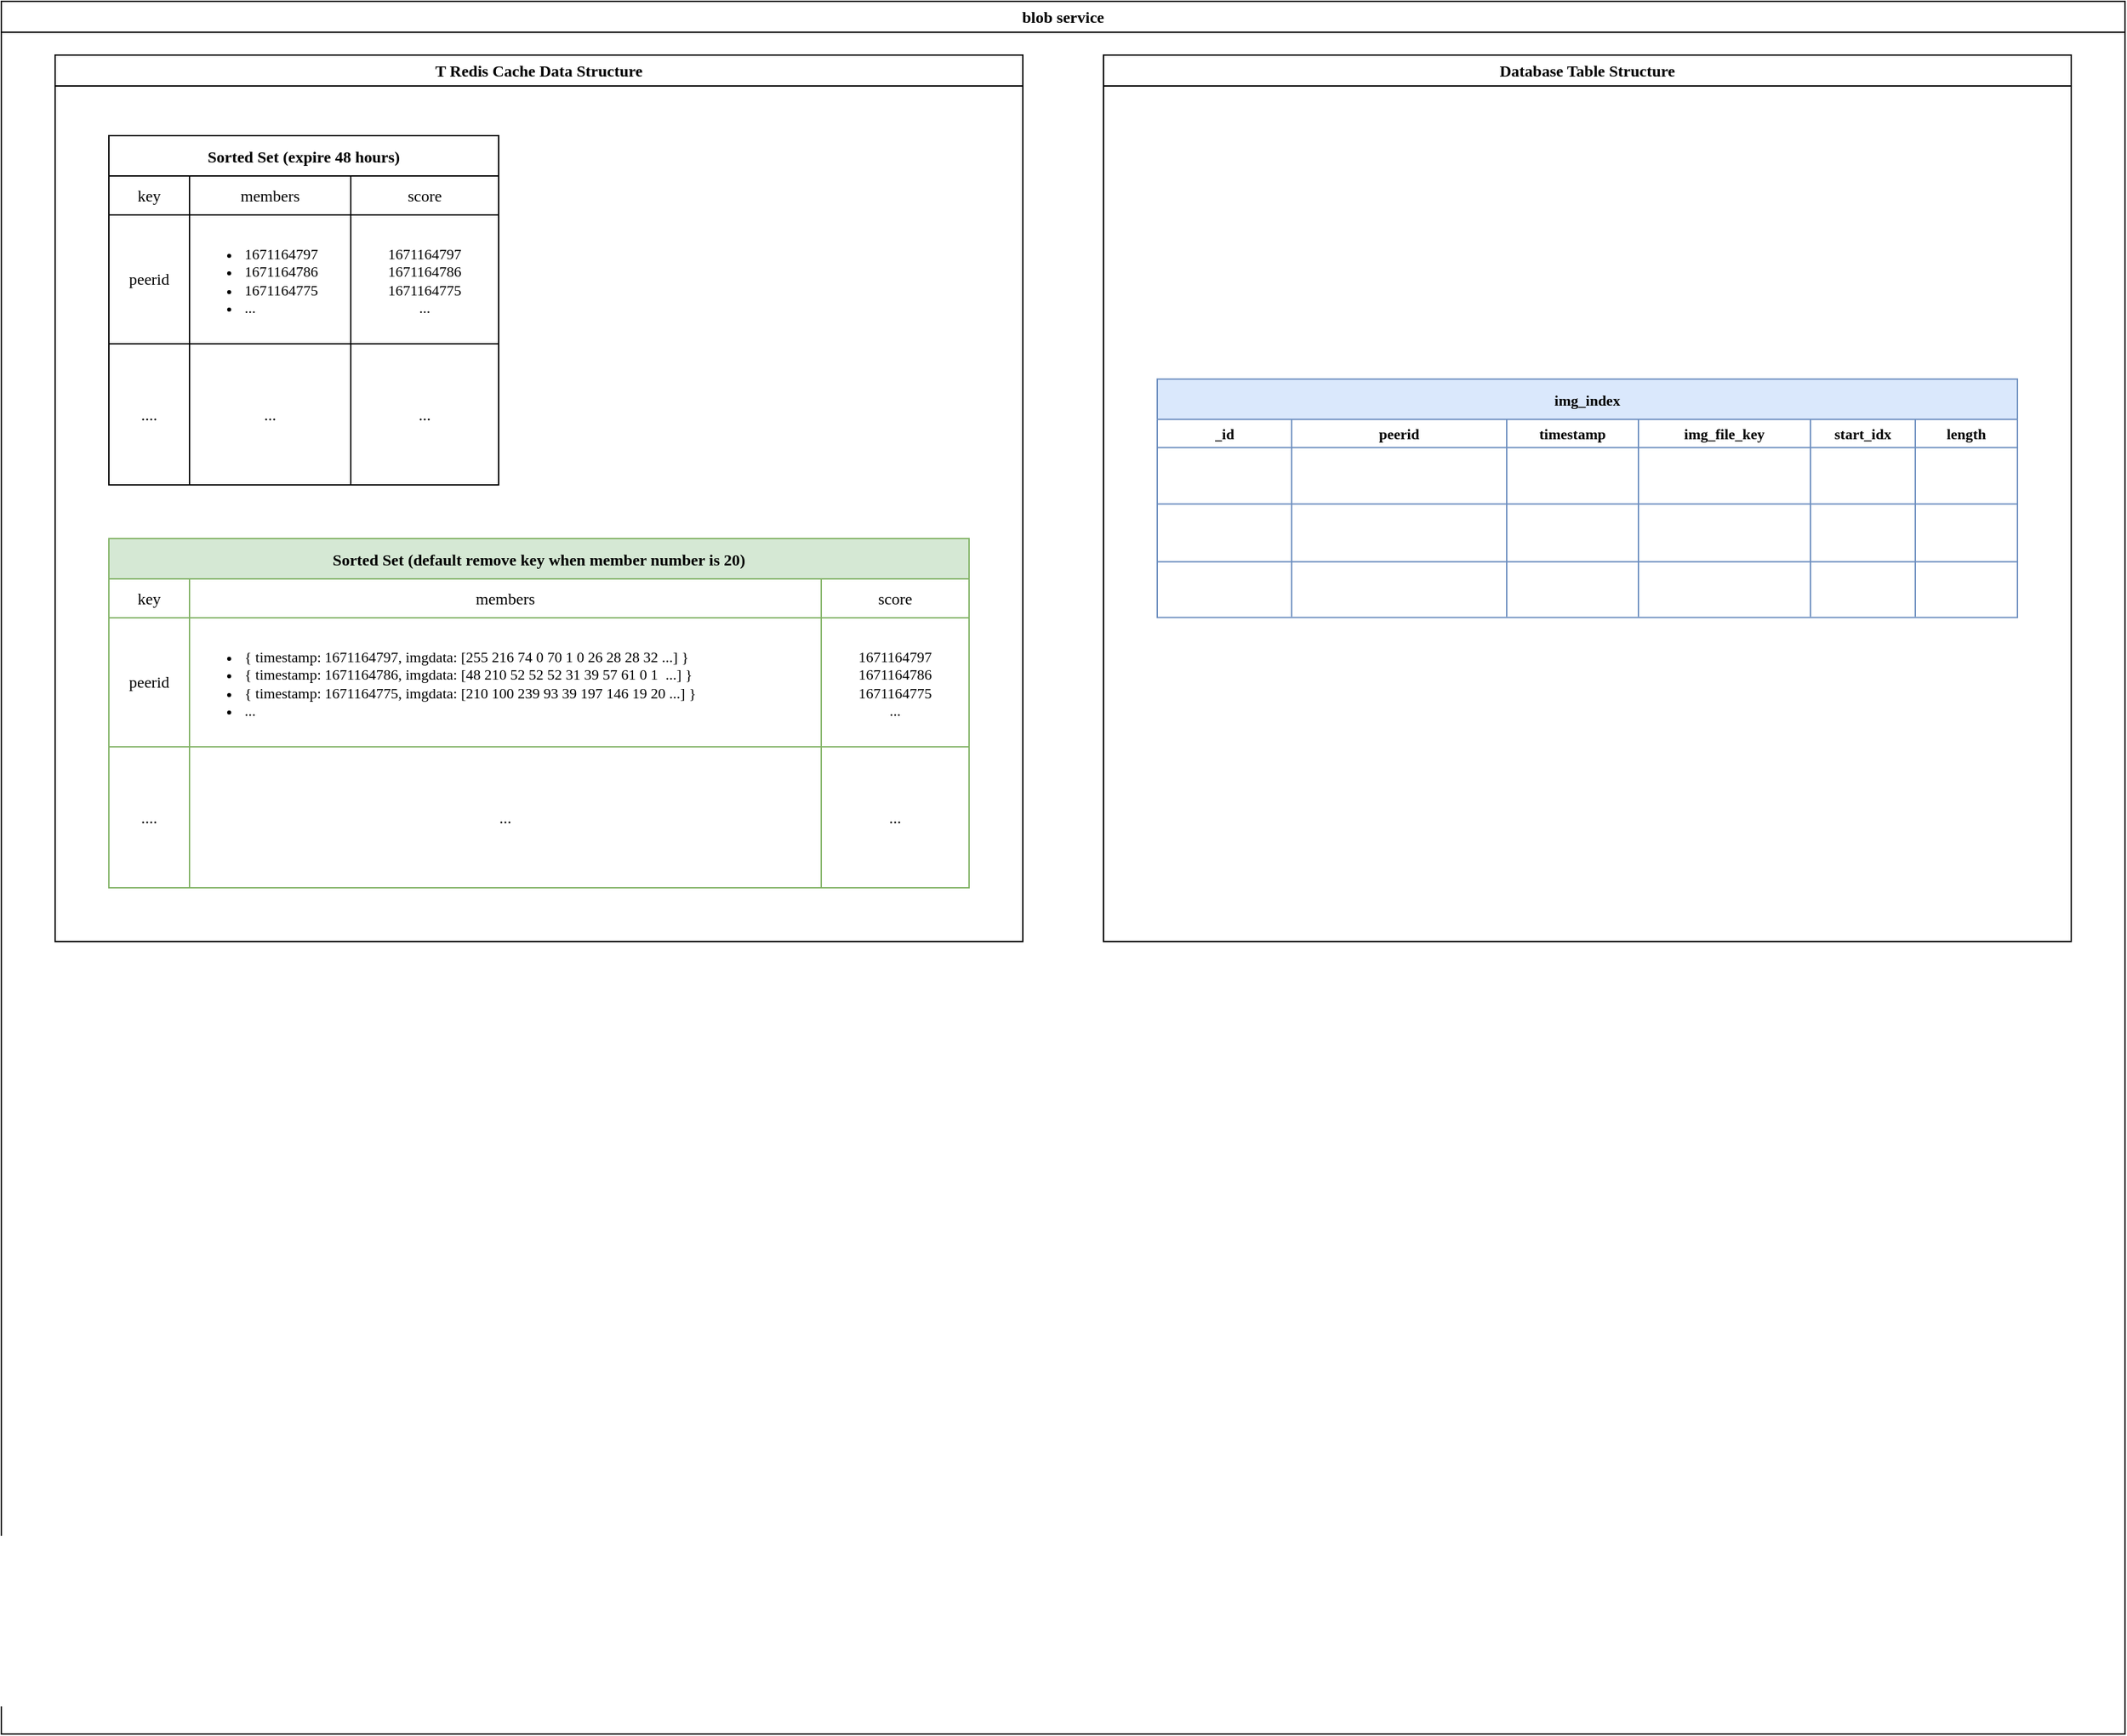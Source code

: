 <mxfile version="20.6.2" type="github">
  <diagram id="9t82ZQccoUW2ToVFGUOD" name="Page-1">
    <mxGraphModel dx="1778" dy="993" grid="1" gridSize="10" guides="1" tooltips="1" connect="1" arrows="1" fold="1" page="1" pageScale="1" pageWidth="827" pageHeight="1169" math="0" shadow="0">
      <root>
        <mxCell id="0" />
        <mxCell id="1" parent="0" />
        <mxCell id="zTBqEVYhrH1ieduxTfS3-6" value="blob service" style="swimlane;whiteSpace=wrap;html=1;fontFamily=Comic Sans MS;" vertex="1" parent="1">
          <mxGeometry x="40" y="40" width="1580" height="1290" as="geometry">
            <mxRectangle x="110" y="100" width="150" height="30" as="alternateBounds" />
          </mxGeometry>
        </mxCell>
        <mxCell id="zTBqEVYhrH1ieduxTfS3-8" value="&lt;div style=&quot;text-align: start;&quot;&gt;&lt;span style=&quot;background-color: initial;&quot;&gt;T Redis Cache Data Structure&lt;/span&gt;&lt;/div&gt;" style="swimlane;whiteSpace=wrap;html=1;fontFamily=Comic Sans MS;" vertex="1" parent="zTBqEVYhrH1ieduxTfS3-6">
          <mxGeometry x="40" y="40" width="720" height="660" as="geometry" />
        </mxCell>
        <mxCell id="zTBqEVYhrH1ieduxTfS3-9" value="Sorted Set (expire 48 hours)" style="shape=table;startSize=30;container=1;collapsible=0;childLayout=tableLayout;fontStyle=1;align=center;fontFamily=Comic Sans MS;" vertex="1" parent="zTBqEVYhrH1ieduxTfS3-8">
          <mxGeometry x="40" y="60" width="290" height="260" as="geometry" />
        </mxCell>
        <mxCell id="zTBqEVYhrH1ieduxTfS3-10" value="" style="shape=tableRow;horizontal=0;startSize=0;swimlaneHead=0;swimlaneBody=0;top=0;left=0;bottom=0;right=0;collapsible=0;dropTarget=0;fillColor=none;points=[[0,0.5],[1,0.5]];portConstraint=eastwest;fontFamily=Comic Sans MS;" vertex="1" parent="zTBqEVYhrH1ieduxTfS3-9">
          <mxGeometry y="30" width="290" height="29" as="geometry" />
        </mxCell>
        <mxCell id="zTBqEVYhrH1ieduxTfS3-11" value="key" style="shape=partialRectangle;html=1;whiteSpace=wrap;connectable=0;fillColor=none;top=0;left=0;bottom=0;right=0;overflow=hidden;fontFamily=Comic Sans MS;" vertex="1" parent="zTBqEVYhrH1ieduxTfS3-10">
          <mxGeometry width="60" height="29" as="geometry">
            <mxRectangle width="60" height="29" as="alternateBounds" />
          </mxGeometry>
        </mxCell>
        <mxCell id="zTBqEVYhrH1ieduxTfS3-12" value="members" style="shape=partialRectangle;html=1;whiteSpace=wrap;connectable=0;fillColor=none;top=0;left=0;bottom=0;right=0;overflow=hidden;fontFamily=Comic Sans MS;" vertex="1" parent="zTBqEVYhrH1ieduxTfS3-10">
          <mxGeometry x="60" width="120" height="29" as="geometry">
            <mxRectangle width="120" height="29" as="alternateBounds" />
          </mxGeometry>
        </mxCell>
        <mxCell id="zTBqEVYhrH1ieduxTfS3-13" value="score" style="shape=partialRectangle;html=1;whiteSpace=wrap;connectable=0;fillColor=none;top=0;left=0;bottom=0;right=0;overflow=hidden;fontFamily=Comic Sans MS;" vertex="1" parent="zTBqEVYhrH1ieduxTfS3-10">
          <mxGeometry x="180" width="110" height="29" as="geometry">
            <mxRectangle width="110" height="29" as="alternateBounds" />
          </mxGeometry>
        </mxCell>
        <mxCell id="zTBqEVYhrH1ieduxTfS3-14" value="" style="shape=tableRow;horizontal=0;startSize=0;swimlaneHead=0;swimlaneBody=0;top=0;left=0;bottom=0;right=0;collapsible=0;dropTarget=0;fillColor=none;points=[[0,0.5],[1,0.5]];portConstraint=eastwest;fontFamily=Comic Sans MS;" vertex="1" parent="zTBqEVYhrH1ieduxTfS3-9">
          <mxGeometry y="59" width="290" height="96" as="geometry" />
        </mxCell>
        <mxCell id="zTBqEVYhrH1ieduxTfS3-15" value="peerid" style="shape=partialRectangle;html=1;whiteSpace=wrap;connectable=0;fillColor=none;top=0;left=0;bottom=0;right=0;overflow=hidden;fontFamily=Comic Sans MS;" vertex="1" parent="zTBqEVYhrH1ieduxTfS3-14">
          <mxGeometry width="60" height="96" as="geometry">
            <mxRectangle width="60" height="96" as="alternateBounds" />
          </mxGeometry>
        </mxCell>
        <mxCell id="zTBqEVYhrH1ieduxTfS3-16" value="" style="shape=partialRectangle;html=1;whiteSpace=wrap;connectable=0;fillColor=none;top=0;left=0;bottom=0;right=0;overflow=hidden;fontFamily=Comic Sans MS;" vertex="1" parent="zTBqEVYhrH1ieduxTfS3-14">
          <mxGeometry x="60" width="120" height="96" as="geometry">
            <mxRectangle width="120" height="96" as="alternateBounds" />
          </mxGeometry>
        </mxCell>
        <mxCell id="zTBqEVYhrH1ieduxTfS3-17" value="" style="shape=partialRectangle;html=1;whiteSpace=wrap;connectable=0;fillColor=none;top=0;left=0;bottom=0;right=0;overflow=hidden;fontFamily=Comic Sans MS;" vertex="1" parent="zTBqEVYhrH1ieduxTfS3-14">
          <mxGeometry x="180" width="110" height="96" as="geometry">
            <mxRectangle width="110" height="96" as="alternateBounds" />
          </mxGeometry>
        </mxCell>
        <mxCell id="zTBqEVYhrH1ieduxTfS3-42" style="shape=tableRow;horizontal=0;startSize=0;swimlaneHead=0;swimlaneBody=0;top=0;left=0;bottom=0;right=0;collapsible=0;dropTarget=0;fillColor=none;points=[[0,0.5],[1,0.5]];portConstraint=eastwest;fontFamily=Comic Sans MS;" vertex="1" parent="zTBqEVYhrH1ieduxTfS3-9">
          <mxGeometry y="155" width="290" height="105" as="geometry" />
        </mxCell>
        <mxCell id="zTBqEVYhrH1ieduxTfS3-43" value="...." style="shape=partialRectangle;html=1;whiteSpace=wrap;connectable=0;fillColor=none;top=0;left=0;bottom=0;right=0;overflow=hidden;fontFamily=Comic Sans MS;" vertex="1" parent="zTBqEVYhrH1ieduxTfS3-42">
          <mxGeometry width="60" height="105" as="geometry">
            <mxRectangle width="60" height="105" as="alternateBounds" />
          </mxGeometry>
        </mxCell>
        <mxCell id="zTBqEVYhrH1ieduxTfS3-44" value="..." style="shape=partialRectangle;html=1;whiteSpace=wrap;connectable=0;fillColor=none;top=0;left=0;bottom=0;right=0;overflow=hidden;fontFamily=Comic Sans MS;" vertex="1" parent="zTBqEVYhrH1ieduxTfS3-42">
          <mxGeometry x="60" width="120" height="105" as="geometry">
            <mxRectangle width="120" height="105" as="alternateBounds" />
          </mxGeometry>
        </mxCell>
        <mxCell id="zTBqEVYhrH1ieduxTfS3-45" value="..." style="shape=partialRectangle;html=1;whiteSpace=wrap;connectable=0;fillColor=none;top=0;left=0;bottom=0;right=0;overflow=hidden;fontFamily=Comic Sans MS;" vertex="1" parent="zTBqEVYhrH1ieduxTfS3-42">
          <mxGeometry x="180" width="110" height="105" as="geometry">
            <mxRectangle width="110" height="105" as="alternateBounds" />
          </mxGeometry>
        </mxCell>
        <mxCell id="zTBqEVYhrH1ieduxTfS3-46" value="&lt;ul&gt;&lt;li&gt;1671164797&lt;/li&gt;&lt;li&gt;1671164786&lt;/li&gt;&lt;li&gt;1671164775&lt;br&gt;&lt;/li&gt;&lt;li&gt;...&lt;/li&gt;&lt;/ul&gt;" style="text;strokeColor=none;fillColor=none;html=1;whiteSpace=wrap;verticalAlign=middle;overflow=hidden;fontFamily=Comic Sans MS;fontSize=11;fontColor=default;startSize=30;" vertex="1" parent="zTBqEVYhrH1ieduxTfS3-8">
          <mxGeometry x="99" y="120" width="120" height="95" as="geometry" />
        </mxCell>
        <mxCell id="zTBqEVYhrH1ieduxTfS3-71" value="&lt;span style=&quot;background-color: initial;&quot;&gt;1671164797&lt;/span&gt;&lt;br&gt;&lt;span style=&quot;background-color: initial;&quot;&gt;1671164786&lt;/span&gt;&lt;br&gt;&lt;span style=&quot;background-color: initial;&quot;&gt;1671164775&lt;/span&gt;&lt;br&gt;&lt;span style=&quot;background-color: initial;&quot;&gt;...&lt;/span&gt;" style="text;strokeColor=none;fillColor=none;html=1;whiteSpace=wrap;verticalAlign=middle;overflow=hidden;fontFamily=Comic Sans MS;fontSize=11;fontColor=default;startSize=30;align=center;" vertex="1" parent="zTBqEVYhrH1ieduxTfS3-8">
          <mxGeometry x="220" y="120" width="110" height="95" as="geometry" />
        </mxCell>
        <mxCell id="zTBqEVYhrH1ieduxTfS3-72" value="Sorted Set (default remove key when member number is 20)" style="shape=table;startSize=30;container=1;collapsible=0;childLayout=tableLayout;fontStyle=1;align=center;fontFamily=Comic Sans MS;fillColor=#d5e8d4;strokeColor=#82b366;" vertex="1" parent="zTBqEVYhrH1ieduxTfS3-8">
          <mxGeometry x="40" y="360" width="640" height="260" as="geometry" />
        </mxCell>
        <mxCell id="zTBqEVYhrH1ieduxTfS3-73" value="" style="shape=tableRow;horizontal=0;startSize=0;swimlaneHead=0;swimlaneBody=0;top=0;left=0;bottom=0;right=0;collapsible=0;dropTarget=0;fillColor=none;points=[[0,0.5],[1,0.5]];portConstraint=eastwest;fontFamily=Comic Sans MS;" vertex="1" parent="zTBqEVYhrH1ieduxTfS3-72">
          <mxGeometry y="30" width="640" height="29" as="geometry" />
        </mxCell>
        <mxCell id="zTBqEVYhrH1ieduxTfS3-74" value="key" style="shape=partialRectangle;html=1;whiteSpace=wrap;connectable=0;fillColor=none;top=0;left=0;bottom=0;right=0;overflow=hidden;fontFamily=Comic Sans MS;" vertex="1" parent="zTBqEVYhrH1ieduxTfS3-73">
          <mxGeometry width="60" height="29" as="geometry">
            <mxRectangle width="60" height="29" as="alternateBounds" />
          </mxGeometry>
        </mxCell>
        <mxCell id="zTBqEVYhrH1ieduxTfS3-75" value="members" style="shape=partialRectangle;html=1;whiteSpace=wrap;connectable=0;fillColor=none;top=0;left=0;bottom=0;right=0;overflow=hidden;fontFamily=Comic Sans MS;" vertex="1" parent="zTBqEVYhrH1ieduxTfS3-73">
          <mxGeometry x="60" width="470" height="29" as="geometry">
            <mxRectangle width="470" height="29" as="alternateBounds" />
          </mxGeometry>
        </mxCell>
        <mxCell id="zTBqEVYhrH1ieduxTfS3-76" value="score" style="shape=partialRectangle;html=1;whiteSpace=wrap;connectable=0;fillColor=none;top=0;left=0;bottom=0;right=0;overflow=hidden;fontFamily=Comic Sans MS;" vertex="1" parent="zTBqEVYhrH1ieduxTfS3-73">
          <mxGeometry x="530" width="110" height="29" as="geometry">
            <mxRectangle width="110" height="29" as="alternateBounds" />
          </mxGeometry>
        </mxCell>
        <mxCell id="zTBqEVYhrH1ieduxTfS3-77" value="" style="shape=tableRow;horizontal=0;startSize=0;swimlaneHead=0;swimlaneBody=0;top=0;left=0;bottom=0;right=0;collapsible=0;dropTarget=0;fillColor=none;points=[[0,0.5],[1,0.5]];portConstraint=eastwest;fontFamily=Comic Sans MS;" vertex="1" parent="zTBqEVYhrH1ieduxTfS3-72">
          <mxGeometry y="59" width="640" height="96" as="geometry" />
        </mxCell>
        <mxCell id="zTBqEVYhrH1ieduxTfS3-78" value="peerid" style="shape=partialRectangle;html=1;whiteSpace=wrap;connectable=0;fillColor=none;top=0;left=0;bottom=0;right=0;overflow=hidden;fontFamily=Comic Sans MS;" vertex="1" parent="zTBqEVYhrH1ieduxTfS3-77">
          <mxGeometry width="60" height="96" as="geometry">
            <mxRectangle width="60" height="96" as="alternateBounds" />
          </mxGeometry>
        </mxCell>
        <mxCell id="zTBqEVYhrH1ieduxTfS3-79" value="" style="shape=partialRectangle;html=1;whiteSpace=wrap;connectable=0;fillColor=none;top=0;left=0;bottom=0;right=0;overflow=hidden;fontFamily=Comic Sans MS;" vertex="1" parent="zTBqEVYhrH1ieduxTfS3-77">
          <mxGeometry x="60" width="470" height="96" as="geometry">
            <mxRectangle width="470" height="96" as="alternateBounds" />
          </mxGeometry>
        </mxCell>
        <mxCell id="zTBqEVYhrH1ieduxTfS3-80" value="" style="shape=partialRectangle;html=1;whiteSpace=wrap;connectable=0;fillColor=none;top=0;left=0;bottom=0;right=0;overflow=hidden;fontFamily=Comic Sans MS;" vertex="1" parent="zTBqEVYhrH1ieduxTfS3-77">
          <mxGeometry x="530" width="110" height="96" as="geometry">
            <mxRectangle width="110" height="96" as="alternateBounds" />
          </mxGeometry>
        </mxCell>
        <mxCell id="zTBqEVYhrH1ieduxTfS3-81" style="shape=tableRow;horizontal=0;startSize=0;swimlaneHead=0;swimlaneBody=0;top=0;left=0;bottom=0;right=0;collapsible=0;dropTarget=0;fillColor=none;points=[[0,0.5],[1,0.5]];portConstraint=eastwest;fontFamily=Comic Sans MS;" vertex="1" parent="zTBqEVYhrH1ieduxTfS3-72">
          <mxGeometry y="155" width="640" height="105" as="geometry" />
        </mxCell>
        <mxCell id="zTBqEVYhrH1ieduxTfS3-82" value="...." style="shape=partialRectangle;html=1;whiteSpace=wrap;connectable=0;fillColor=none;top=0;left=0;bottom=0;right=0;overflow=hidden;fontFamily=Comic Sans MS;" vertex="1" parent="zTBqEVYhrH1ieduxTfS3-81">
          <mxGeometry width="60" height="105" as="geometry">
            <mxRectangle width="60" height="105" as="alternateBounds" />
          </mxGeometry>
        </mxCell>
        <mxCell id="zTBqEVYhrH1ieduxTfS3-83" value="..." style="shape=partialRectangle;html=1;whiteSpace=wrap;connectable=0;fillColor=none;top=0;left=0;bottom=0;right=0;overflow=hidden;fontFamily=Comic Sans MS;" vertex="1" parent="zTBqEVYhrH1ieduxTfS3-81">
          <mxGeometry x="60" width="470" height="105" as="geometry">
            <mxRectangle width="470" height="105" as="alternateBounds" />
          </mxGeometry>
        </mxCell>
        <mxCell id="zTBqEVYhrH1ieduxTfS3-84" value="..." style="shape=partialRectangle;html=1;whiteSpace=wrap;connectable=0;fillColor=none;top=0;left=0;bottom=0;right=0;overflow=hidden;fontFamily=Comic Sans MS;" vertex="1" parent="zTBqEVYhrH1ieduxTfS3-81">
          <mxGeometry x="530" width="110" height="105" as="geometry">
            <mxRectangle width="110" height="105" as="alternateBounds" />
          </mxGeometry>
        </mxCell>
        <mxCell id="zTBqEVYhrH1ieduxTfS3-85" value="&lt;ul&gt;&lt;li&gt;{ timestamp:&amp;nbsp;1671164797, imgdata: [255 216 74 0 70 1 0 26 28 28 32 ...] }&lt;/li&gt;&lt;li&gt;{ timestamp:&amp;nbsp;1671164786, imgdata: [48 210 52 52 52 31 39 57 61 0 1&amp;nbsp; ...] }&lt;/li&gt;&lt;li&gt;{ timestamp:&amp;nbsp;1671164775, imgdata: [210 100 239 93 39 197 146 19 20 ...] }&lt;/li&gt;&lt;li&gt;...&lt;/li&gt;&lt;/ul&gt;" style="text;strokeColor=none;fillColor=none;html=1;whiteSpace=wrap;verticalAlign=middle;overflow=hidden;fontFamily=Comic Sans MS;fontSize=11;fontColor=default;startSize=30;" vertex="1" parent="zTBqEVYhrH1ieduxTfS3-8">
          <mxGeometry x="99" y="420" width="470" height="95" as="geometry" />
        </mxCell>
        <mxCell id="zTBqEVYhrH1ieduxTfS3-86" value="&lt;span style=&quot;background-color: initial;&quot;&gt;1671164797&lt;/span&gt;&lt;br&gt;&lt;span style=&quot;background-color: initial;&quot;&gt;1671164786&lt;/span&gt;&lt;br&gt;&lt;span style=&quot;background-color: initial;&quot;&gt;1671164775&lt;/span&gt;&lt;br&gt;&lt;span style=&quot;background-color: initial;&quot;&gt;...&lt;/span&gt;" style="text;strokeColor=none;fillColor=none;html=1;whiteSpace=wrap;verticalAlign=middle;overflow=hidden;fontFamily=Comic Sans MS;fontSize=11;fontColor=default;startSize=30;align=center;" vertex="1" parent="zTBqEVYhrH1ieduxTfS3-8">
          <mxGeometry x="570" y="420" width="110" height="95" as="geometry" />
        </mxCell>
        <mxCell id="zTBqEVYhrH1ieduxTfS3-87" value="&lt;div style=&quot;text-align: start;&quot;&gt;&lt;span style=&quot;background-color: initial;&quot;&gt;Database Table Structure&lt;/span&gt;&lt;/div&gt;" style="swimlane;whiteSpace=wrap;html=1;fontFamily=Comic Sans MS;" vertex="1" parent="zTBqEVYhrH1ieduxTfS3-6">
          <mxGeometry x="820" y="40" width="720" height="660" as="geometry" />
        </mxCell>
        <mxCell id="zTBqEVYhrH1ieduxTfS3-118" value="img_index" style="shape=table;startSize=30;container=1;collapsible=0;childLayout=tableLayout;fontStyle=1;align=center;strokeColor=#6c8ebf;fontFamily=Comic Sans MS;fontSize=11;fillColor=#dae8fc;" vertex="1" parent="zTBqEVYhrH1ieduxTfS3-87">
          <mxGeometry x="40" y="241.25" width="640" height="177.5" as="geometry" />
        </mxCell>
        <mxCell id="zTBqEVYhrH1ieduxTfS3-119" value="" style="shape=tableRow;horizontal=0;startSize=0;swimlaneHead=0;swimlaneBody=0;top=0;left=0;bottom=0;right=0;collapsible=0;dropTarget=0;fillColor=none;points=[[0,0.5],[1,0.5]];portConstraint=eastwest;strokeColor=default;fontFamily=Comic Sans MS;fontSize=11;fontColor=default;" vertex="1" parent="zTBqEVYhrH1ieduxTfS3-118">
          <mxGeometry y="30" width="640" height="21" as="geometry" />
        </mxCell>
        <mxCell id="zTBqEVYhrH1ieduxTfS3-191" value="&lt;b&gt;_id&lt;/b&gt;" style="shape=partialRectangle;html=1;whiteSpace=wrap;connectable=0;fillColor=none;top=0;left=0;bottom=0;right=0;overflow=hidden;strokeColor=default;fontFamily=Comic Sans MS;fontSize=11;fontColor=default;startSize=30;" vertex="1" parent="zTBqEVYhrH1ieduxTfS3-119">
          <mxGeometry width="100" height="21" as="geometry">
            <mxRectangle width="100" height="21" as="alternateBounds" />
          </mxGeometry>
        </mxCell>
        <mxCell id="zTBqEVYhrH1ieduxTfS3-120" value="&lt;b&gt;peerid&lt;/b&gt;" style="shape=partialRectangle;html=1;whiteSpace=wrap;connectable=0;fillColor=none;top=0;left=0;bottom=0;right=0;overflow=hidden;strokeColor=default;fontFamily=Comic Sans MS;fontSize=11;fontColor=default;startSize=30;" vertex="1" parent="zTBqEVYhrH1ieduxTfS3-119">
          <mxGeometry x="100" width="160" height="21" as="geometry">
            <mxRectangle width="160" height="21" as="alternateBounds" />
          </mxGeometry>
        </mxCell>
        <mxCell id="zTBqEVYhrH1ieduxTfS3-121" value="&lt;b&gt;timestamp&lt;/b&gt;" style="shape=partialRectangle;html=1;whiteSpace=wrap;connectable=0;fillColor=none;top=0;left=0;bottom=0;right=0;overflow=hidden;strokeColor=default;fontFamily=Comic Sans MS;fontSize=11;fontColor=default;startSize=30;" vertex="1" parent="zTBqEVYhrH1ieduxTfS3-119">
          <mxGeometry x="260" width="98" height="21" as="geometry">
            <mxRectangle width="98" height="21" as="alternateBounds" />
          </mxGeometry>
        </mxCell>
        <mxCell id="zTBqEVYhrH1ieduxTfS3-140" value="&lt;b&gt;img_file_key&lt;/b&gt;" style="shape=partialRectangle;html=1;whiteSpace=wrap;connectable=0;fillColor=none;top=0;left=0;bottom=0;right=0;overflow=hidden;strokeColor=default;fontFamily=Comic Sans MS;fontSize=11;fontColor=default;startSize=30;" vertex="1" parent="zTBqEVYhrH1ieduxTfS3-119">
          <mxGeometry x="358" width="128" height="21" as="geometry">
            <mxRectangle width="128" height="21" as="alternateBounds" />
          </mxGeometry>
        </mxCell>
        <mxCell id="zTBqEVYhrH1ieduxTfS3-134" value="&lt;b&gt;start_idx&lt;/b&gt;" style="shape=partialRectangle;html=1;whiteSpace=wrap;connectable=0;fillColor=none;top=0;left=0;bottom=0;right=0;overflow=hidden;strokeColor=default;fontFamily=Comic Sans MS;fontSize=11;fontColor=default;startSize=30;" vertex="1" parent="zTBqEVYhrH1ieduxTfS3-119">
          <mxGeometry x="486" width="78" height="21" as="geometry">
            <mxRectangle width="78" height="21" as="alternateBounds" />
          </mxGeometry>
        </mxCell>
        <mxCell id="zTBqEVYhrH1ieduxTfS3-131" value="&lt;b&gt;length&lt;/b&gt;" style="shape=partialRectangle;html=1;whiteSpace=wrap;connectable=0;fillColor=none;top=0;left=0;bottom=0;right=0;overflow=hidden;strokeColor=default;fontFamily=Comic Sans MS;fontSize=11;fontColor=default;startSize=30;" vertex="1" parent="zTBqEVYhrH1ieduxTfS3-119">
          <mxGeometry x="564" width="76" height="21" as="geometry">
            <mxRectangle width="76" height="21" as="alternateBounds" />
          </mxGeometry>
        </mxCell>
        <mxCell id="zTBqEVYhrH1ieduxTfS3-123" value="" style="shape=tableRow;horizontal=0;startSize=0;swimlaneHead=0;swimlaneBody=0;top=0;left=0;bottom=0;right=0;collapsible=0;dropTarget=0;fillColor=none;points=[[0,0.5],[1,0.5]];portConstraint=eastwest;strokeColor=default;fontFamily=Comic Sans MS;fontSize=11;fontColor=default;" vertex="1" parent="zTBqEVYhrH1ieduxTfS3-118">
          <mxGeometry y="51" width="640" height="42" as="geometry" />
        </mxCell>
        <mxCell id="zTBqEVYhrH1ieduxTfS3-192" style="shape=partialRectangle;html=1;whiteSpace=wrap;connectable=0;fillColor=none;top=0;left=0;bottom=0;right=0;overflow=hidden;strokeColor=default;fontFamily=Comic Sans MS;fontSize=11;fontColor=default;startSize=30;" vertex="1" parent="zTBqEVYhrH1ieduxTfS3-123">
          <mxGeometry width="100" height="42" as="geometry">
            <mxRectangle width="100" height="42" as="alternateBounds" />
          </mxGeometry>
        </mxCell>
        <mxCell id="zTBqEVYhrH1ieduxTfS3-124" value="" style="shape=partialRectangle;html=1;whiteSpace=wrap;connectable=0;fillColor=none;top=0;left=0;bottom=0;right=0;overflow=hidden;strokeColor=default;fontFamily=Comic Sans MS;fontSize=11;fontColor=default;startSize=30;" vertex="1" parent="zTBqEVYhrH1ieduxTfS3-123">
          <mxGeometry x="100" width="160" height="42" as="geometry">
            <mxRectangle width="160" height="42" as="alternateBounds" />
          </mxGeometry>
        </mxCell>
        <mxCell id="zTBqEVYhrH1ieduxTfS3-125" value="" style="shape=partialRectangle;html=1;whiteSpace=wrap;connectable=0;fillColor=none;top=0;left=0;bottom=0;right=0;overflow=hidden;strokeColor=default;fontFamily=Comic Sans MS;fontSize=11;fontColor=default;startSize=30;" vertex="1" parent="zTBqEVYhrH1ieduxTfS3-123">
          <mxGeometry x="260" width="98" height="42" as="geometry">
            <mxRectangle width="98" height="42" as="alternateBounds" />
          </mxGeometry>
        </mxCell>
        <mxCell id="zTBqEVYhrH1ieduxTfS3-141" style="shape=partialRectangle;html=1;whiteSpace=wrap;connectable=0;fillColor=none;top=0;left=0;bottom=0;right=0;overflow=hidden;strokeColor=default;fontFamily=Comic Sans MS;fontSize=11;fontColor=default;startSize=30;" vertex="1" parent="zTBqEVYhrH1ieduxTfS3-123">
          <mxGeometry x="358" width="128" height="42" as="geometry">
            <mxRectangle width="128" height="42" as="alternateBounds" />
          </mxGeometry>
        </mxCell>
        <mxCell id="zTBqEVYhrH1ieduxTfS3-135" style="shape=partialRectangle;html=1;whiteSpace=wrap;connectable=0;fillColor=none;top=0;left=0;bottom=0;right=0;overflow=hidden;strokeColor=default;fontFamily=Comic Sans MS;fontSize=11;fontColor=default;startSize=30;" vertex="1" parent="zTBqEVYhrH1ieduxTfS3-123">
          <mxGeometry x="486" width="78" height="42" as="geometry">
            <mxRectangle width="78" height="42" as="alternateBounds" />
          </mxGeometry>
        </mxCell>
        <mxCell id="zTBqEVYhrH1ieduxTfS3-132" style="shape=partialRectangle;html=1;whiteSpace=wrap;connectable=0;fillColor=none;top=0;left=0;bottom=0;right=0;overflow=hidden;strokeColor=default;fontFamily=Comic Sans MS;fontSize=11;fontColor=default;startSize=30;" vertex="1" parent="zTBqEVYhrH1ieduxTfS3-123">
          <mxGeometry x="564" width="76" height="42" as="geometry">
            <mxRectangle width="76" height="42" as="alternateBounds" />
          </mxGeometry>
        </mxCell>
        <mxCell id="zTBqEVYhrH1ieduxTfS3-127" value="" style="shape=tableRow;horizontal=0;startSize=0;swimlaneHead=0;swimlaneBody=0;top=0;left=0;bottom=0;right=0;collapsible=0;dropTarget=0;fillColor=none;points=[[0,0.5],[1,0.5]];portConstraint=eastwest;strokeColor=default;fontFamily=Comic Sans MS;fontSize=11;fontColor=default;" vertex="1" parent="zTBqEVYhrH1ieduxTfS3-118">
          <mxGeometry y="93" width="640" height="43" as="geometry" />
        </mxCell>
        <mxCell id="zTBqEVYhrH1ieduxTfS3-193" style="shape=partialRectangle;html=1;whiteSpace=wrap;connectable=0;fillColor=none;top=0;left=0;bottom=0;right=0;overflow=hidden;strokeColor=default;fontFamily=Comic Sans MS;fontSize=11;fontColor=default;startSize=30;" vertex="1" parent="zTBqEVYhrH1ieduxTfS3-127">
          <mxGeometry width="100" height="43" as="geometry">
            <mxRectangle width="100" height="43" as="alternateBounds" />
          </mxGeometry>
        </mxCell>
        <mxCell id="zTBqEVYhrH1ieduxTfS3-128" value="" style="shape=partialRectangle;html=1;whiteSpace=wrap;connectable=0;fillColor=none;top=0;left=0;bottom=0;right=0;overflow=hidden;strokeColor=default;fontFamily=Comic Sans MS;fontSize=11;fontColor=default;startSize=30;" vertex="1" parent="zTBqEVYhrH1ieduxTfS3-127">
          <mxGeometry x="100" width="160" height="43" as="geometry">
            <mxRectangle width="160" height="43" as="alternateBounds" />
          </mxGeometry>
        </mxCell>
        <mxCell id="zTBqEVYhrH1ieduxTfS3-129" value="" style="shape=partialRectangle;html=1;whiteSpace=wrap;connectable=0;fillColor=none;top=0;left=0;bottom=0;right=0;overflow=hidden;strokeColor=default;fontFamily=Comic Sans MS;fontSize=11;fontColor=default;startSize=30;" vertex="1" parent="zTBqEVYhrH1ieduxTfS3-127">
          <mxGeometry x="260" width="98" height="43" as="geometry">
            <mxRectangle width="98" height="43" as="alternateBounds" />
          </mxGeometry>
        </mxCell>
        <mxCell id="zTBqEVYhrH1ieduxTfS3-142" style="shape=partialRectangle;html=1;whiteSpace=wrap;connectable=0;fillColor=none;top=0;left=0;bottom=0;right=0;overflow=hidden;strokeColor=default;fontFamily=Comic Sans MS;fontSize=11;fontColor=default;startSize=30;" vertex="1" parent="zTBqEVYhrH1ieduxTfS3-127">
          <mxGeometry x="358" width="128" height="43" as="geometry">
            <mxRectangle width="128" height="43" as="alternateBounds" />
          </mxGeometry>
        </mxCell>
        <mxCell id="zTBqEVYhrH1ieduxTfS3-136" style="shape=partialRectangle;html=1;whiteSpace=wrap;connectable=0;fillColor=none;top=0;left=0;bottom=0;right=0;overflow=hidden;strokeColor=default;fontFamily=Comic Sans MS;fontSize=11;fontColor=default;startSize=30;" vertex="1" parent="zTBqEVYhrH1ieduxTfS3-127">
          <mxGeometry x="486" width="78" height="43" as="geometry">
            <mxRectangle width="78" height="43" as="alternateBounds" />
          </mxGeometry>
        </mxCell>
        <mxCell id="zTBqEVYhrH1ieduxTfS3-133" style="shape=partialRectangle;html=1;whiteSpace=wrap;connectable=0;fillColor=none;top=0;left=0;bottom=0;right=0;overflow=hidden;strokeColor=default;fontFamily=Comic Sans MS;fontSize=11;fontColor=default;startSize=30;" vertex="1" parent="zTBqEVYhrH1ieduxTfS3-127">
          <mxGeometry x="564" width="76" height="43" as="geometry">
            <mxRectangle width="76" height="43" as="alternateBounds" />
          </mxGeometry>
        </mxCell>
        <mxCell id="zTBqEVYhrH1ieduxTfS3-182" style="shape=tableRow;horizontal=0;startSize=0;swimlaneHead=0;swimlaneBody=0;top=0;left=0;bottom=0;right=0;collapsible=0;dropTarget=0;fillColor=none;points=[[0,0.5],[1,0.5]];portConstraint=eastwest;strokeColor=default;fontFamily=Comic Sans MS;fontSize=11;fontColor=default;" vertex="1" parent="zTBqEVYhrH1ieduxTfS3-118">
          <mxGeometry y="136" width="640" height="41" as="geometry" />
        </mxCell>
        <mxCell id="zTBqEVYhrH1ieduxTfS3-194" style="shape=partialRectangle;html=1;whiteSpace=wrap;connectable=0;fillColor=none;top=0;left=0;bottom=0;right=0;overflow=hidden;strokeColor=default;fontFamily=Comic Sans MS;fontSize=11;fontColor=default;startSize=30;" vertex="1" parent="zTBqEVYhrH1ieduxTfS3-182">
          <mxGeometry width="100" height="41" as="geometry">
            <mxRectangle width="100" height="41" as="alternateBounds" />
          </mxGeometry>
        </mxCell>
        <mxCell id="zTBqEVYhrH1ieduxTfS3-183" style="shape=partialRectangle;html=1;whiteSpace=wrap;connectable=0;fillColor=none;top=0;left=0;bottom=0;right=0;overflow=hidden;strokeColor=default;fontFamily=Comic Sans MS;fontSize=11;fontColor=default;startSize=30;" vertex="1" parent="zTBqEVYhrH1ieduxTfS3-182">
          <mxGeometry x="100" width="160" height="41" as="geometry">
            <mxRectangle width="160" height="41" as="alternateBounds" />
          </mxGeometry>
        </mxCell>
        <mxCell id="zTBqEVYhrH1ieduxTfS3-184" style="shape=partialRectangle;html=1;whiteSpace=wrap;connectable=0;fillColor=none;top=0;left=0;bottom=0;right=0;overflow=hidden;strokeColor=default;fontFamily=Comic Sans MS;fontSize=11;fontColor=default;startSize=30;" vertex="1" parent="zTBqEVYhrH1ieduxTfS3-182">
          <mxGeometry x="260" width="98" height="41" as="geometry">
            <mxRectangle width="98" height="41" as="alternateBounds" />
          </mxGeometry>
        </mxCell>
        <mxCell id="zTBqEVYhrH1ieduxTfS3-187" style="shape=partialRectangle;html=1;whiteSpace=wrap;connectable=0;fillColor=none;top=0;left=0;bottom=0;right=0;overflow=hidden;strokeColor=default;fontFamily=Comic Sans MS;fontSize=11;fontColor=default;startSize=30;" vertex="1" parent="zTBqEVYhrH1ieduxTfS3-182">
          <mxGeometry x="358" width="128" height="41" as="geometry">
            <mxRectangle width="128" height="41" as="alternateBounds" />
          </mxGeometry>
        </mxCell>
        <mxCell id="zTBqEVYhrH1ieduxTfS3-189" style="shape=partialRectangle;html=1;whiteSpace=wrap;connectable=0;fillColor=none;top=0;left=0;bottom=0;right=0;overflow=hidden;strokeColor=default;fontFamily=Comic Sans MS;fontSize=11;fontColor=default;startSize=30;" vertex="1" parent="zTBqEVYhrH1ieduxTfS3-182">
          <mxGeometry x="486" width="78" height="41" as="geometry">
            <mxRectangle width="78" height="41" as="alternateBounds" />
          </mxGeometry>
        </mxCell>
        <mxCell id="zTBqEVYhrH1ieduxTfS3-190" style="shape=partialRectangle;html=1;whiteSpace=wrap;connectable=0;fillColor=none;top=0;left=0;bottom=0;right=0;overflow=hidden;strokeColor=default;fontFamily=Comic Sans MS;fontSize=11;fontColor=default;startSize=30;" vertex="1" parent="zTBqEVYhrH1ieduxTfS3-182">
          <mxGeometry x="564" width="76" height="41" as="geometry">
            <mxRectangle width="76" height="41" as="alternateBounds" />
          </mxGeometry>
        </mxCell>
      </root>
    </mxGraphModel>
  </diagram>
</mxfile>
